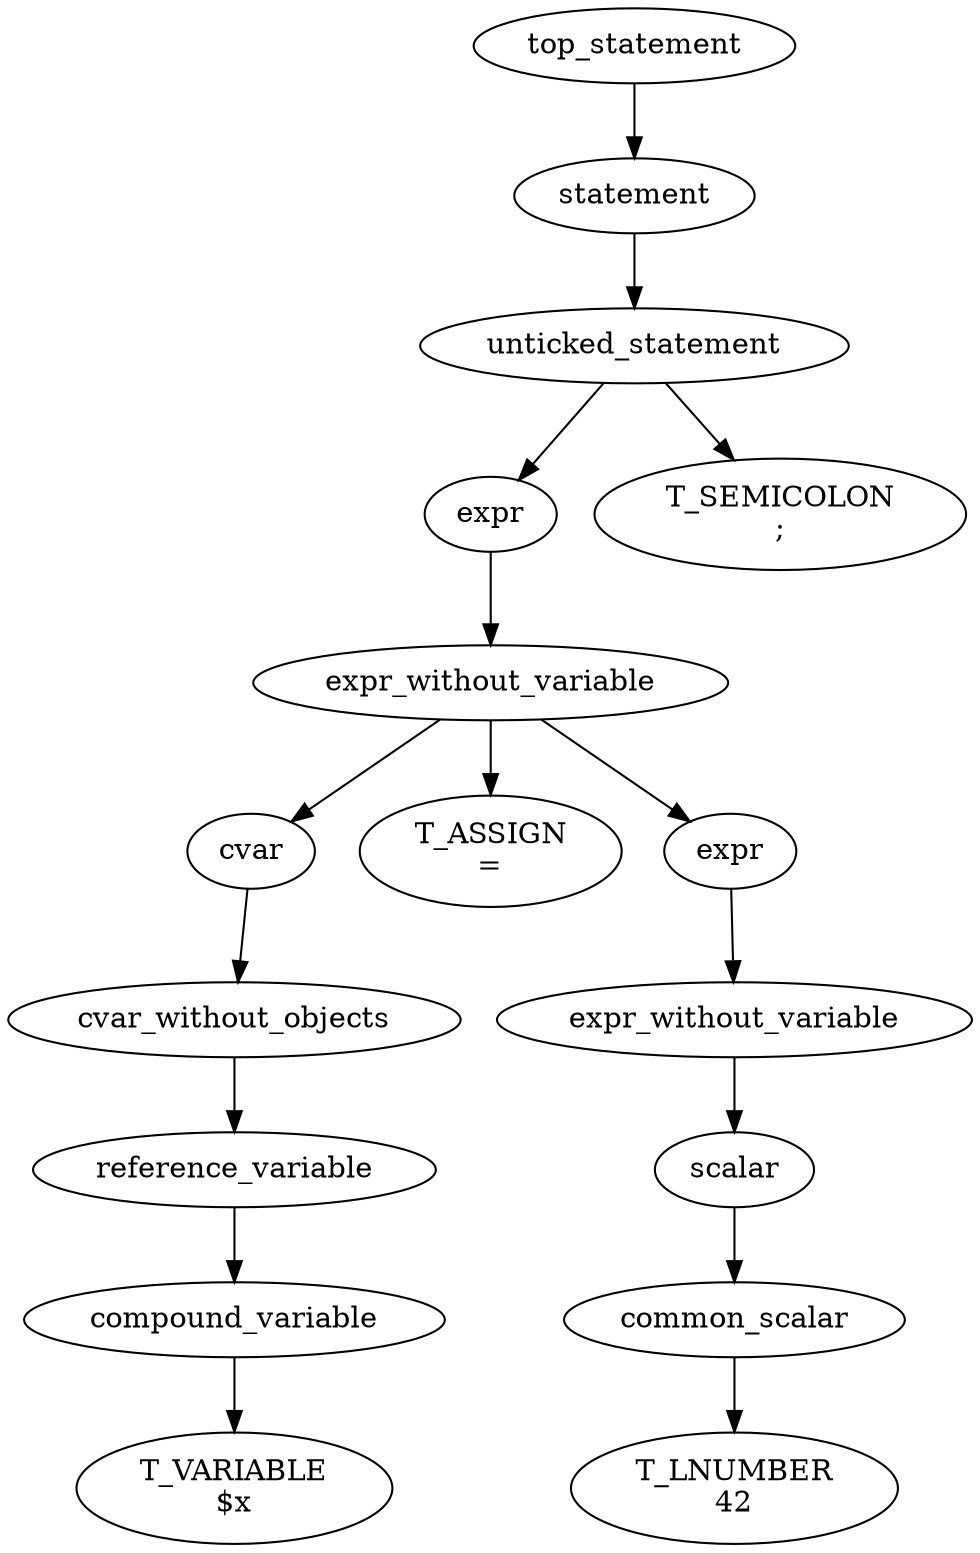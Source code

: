 digraph parse_tree {
  n18 [label="top_statement"];
  n17 [label="statement"];
  n18 -> n17;
  n16 [label="unticked_statement"];
  n17 -> n16;
  n15 [label="expr"];
  n16 -> n15;
  n14 [label="expr_without_variable"];
  n15 -> n14;
  n7 [label="cvar"];
  n14 -> n7;
  n6 [label="cvar_without_objects"];
  n7 -> n6;
  n5 [label="reference_variable"];
  n6 -> n5;
  n4 [label="compound_variable"];
  n5 -> n4;
  n0 [label="T_VARIABLE\n$x"];
  n4 -> n0;
  n3 [label="T_ASSIGN\n="];
  n14 -> n3;
  n13 [label="expr"];
  n14 -> n13;
  n12 [label="expr_without_variable"];
  n13 -> n12;
  n11 [label="scalar"];
  n12 -> n11;
  n10 [label="common_scalar"];
  n11 -> n10;
  n8 [label="T_LNUMBER\n42"];
  n10 -> n8;
  n9 [label="T_SEMICOLON\n;"];
  n16 -> n9;
}
